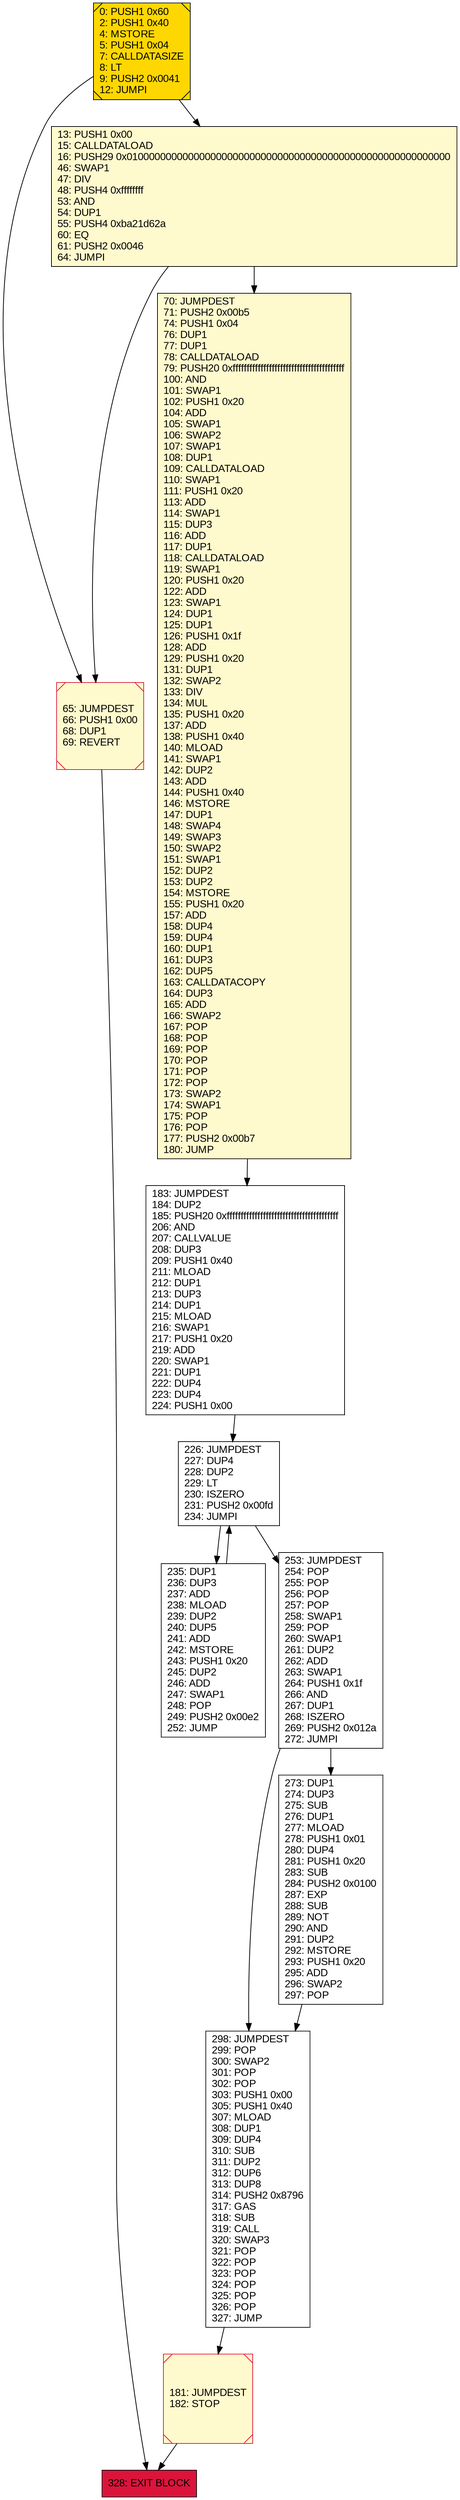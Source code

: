 digraph G {
bgcolor=transparent rankdir=UD;
node [shape=box style=filled color=black fillcolor=white fontname=arial fontcolor=black];
13 [label="13: PUSH1 0x00\l15: CALLDATALOAD\l16: PUSH29 0x0100000000000000000000000000000000000000000000000000000000\l46: SWAP1\l47: DIV\l48: PUSH4 0xffffffff\l53: AND\l54: DUP1\l55: PUSH4 0xba21d62a\l60: EQ\l61: PUSH2 0x0046\l64: JUMPI\l" fillcolor=lemonchiffon ];
181 [label="181: JUMPDEST\l182: STOP\l" fillcolor=lemonchiffon shape=Msquare color=crimson ];
183 [label="183: JUMPDEST\l184: DUP2\l185: PUSH20 0xffffffffffffffffffffffffffffffffffffffff\l206: AND\l207: CALLVALUE\l208: DUP3\l209: PUSH1 0x40\l211: MLOAD\l212: DUP1\l213: DUP3\l214: DUP1\l215: MLOAD\l216: SWAP1\l217: PUSH1 0x20\l219: ADD\l220: SWAP1\l221: DUP1\l222: DUP4\l223: DUP4\l224: PUSH1 0x00\l" ];
235 [label="235: DUP1\l236: DUP3\l237: ADD\l238: MLOAD\l239: DUP2\l240: DUP5\l241: ADD\l242: MSTORE\l243: PUSH1 0x20\l245: DUP2\l246: ADD\l247: SWAP1\l248: POP\l249: PUSH2 0x00e2\l252: JUMP\l" ];
65 [label="65: JUMPDEST\l66: PUSH1 0x00\l68: DUP1\l69: REVERT\l" fillcolor=lemonchiffon shape=Msquare color=crimson ];
0 [label="0: PUSH1 0x60\l2: PUSH1 0x40\l4: MSTORE\l5: PUSH1 0x04\l7: CALLDATASIZE\l8: LT\l9: PUSH2 0x0041\l12: JUMPI\l" fillcolor=lemonchiffon shape=Msquare fillcolor=gold ];
226 [label="226: JUMPDEST\l227: DUP4\l228: DUP2\l229: LT\l230: ISZERO\l231: PUSH2 0x00fd\l234: JUMPI\l" ];
328 [label="328: EXIT BLOCK\l" fillcolor=crimson ];
298 [label="298: JUMPDEST\l299: POP\l300: SWAP2\l301: POP\l302: POP\l303: PUSH1 0x00\l305: PUSH1 0x40\l307: MLOAD\l308: DUP1\l309: DUP4\l310: SUB\l311: DUP2\l312: DUP6\l313: DUP8\l314: PUSH2 0x8796\l317: GAS\l318: SUB\l319: CALL\l320: SWAP3\l321: POP\l322: POP\l323: POP\l324: POP\l325: POP\l326: POP\l327: JUMP\l" ];
253 [label="253: JUMPDEST\l254: POP\l255: POP\l256: POP\l257: POP\l258: SWAP1\l259: POP\l260: SWAP1\l261: DUP2\l262: ADD\l263: SWAP1\l264: PUSH1 0x1f\l266: AND\l267: DUP1\l268: ISZERO\l269: PUSH2 0x012a\l272: JUMPI\l" ];
273 [label="273: DUP1\l274: DUP3\l275: SUB\l276: DUP1\l277: MLOAD\l278: PUSH1 0x01\l280: DUP4\l281: PUSH1 0x20\l283: SUB\l284: PUSH2 0x0100\l287: EXP\l288: SUB\l289: NOT\l290: AND\l291: DUP2\l292: MSTORE\l293: PUSH1 0x20\l295: ADD\l296: SWAP2\l297: POP\l" ];
70 [label="70: JUMPDEST\l71: PUSH2 0x00b5\l74: PUSH1 0x04\l76: DUP1\l77: DUP1\l78: CALLDATALOAD\l79: PUSH20 0xffffffffffffffffffffffffffffffffffffffff\l100: AND\l101: SWAP1\l102: PUSH1 0x20\l104: ADD\l105: SWAP1\l106: SWAP2\l107: SWAP1\l108: DUP1\l109: CALLDATALOAD\l110: SWAP1\l111: PUSH1 0x20\l113: ADD\l114: SWAP1\l115: DUP3\l116: ADD\l117: DUP1\l118: CALLDATALOAD\l119: SWAP1\l120: PUSH1 0x20\l122: ADD\l123: SWAP1\l124: DUP1\l125: DUP1\l126: PUSH1 0x1f\l128: ADD\l129: PUSH1 0x20\l131: DUP1\l132: SWAP2\l133: DIV\l134: MUL\l135: PUSH1 0x20\l137: ADD\l138: PUSH1 0x40\l140: MLOAD\l141: SWAP1\l142: DUP2\l143: ADD\l144: PUSH1 0x40\l146: MSTORE\l147: DUP1\l148: SWAP4\l149: SWAP3\l150: SWAP2\l151: SWAP1\l152: DUP2\l153: DUP2\l154: MSTORE\l155: PUSH1 0x20\l157: ADD\l158: DUP4\l159: DUP4\l160: DUP1\l161: DUP3\l162: DUP5\l163: CALLDATACOPY\l164: DUP3\l165: ADD\l166: SWAP2\l167: POP\l168: POP\l169: POP\l170: POP\l171: POP\l172: POP\l173: SWAP2\l174: SWAP1\l175: POP\l176: POP\l177: PUSH2 0x00b7\l180: JUMP\l" fillcolor=lemonchiffon ];
253 -> 298;
273 -> 298;
253 -> 273;
0 -> 13;
183 -> 226;
226 -> 235;
235 -> 226;
70 -> 183;
181 -> 328;
65 -> 328;
0 -> 65;
13 -> 65;
298 -> 181;
13 -> 70;
226 -> 253;
}